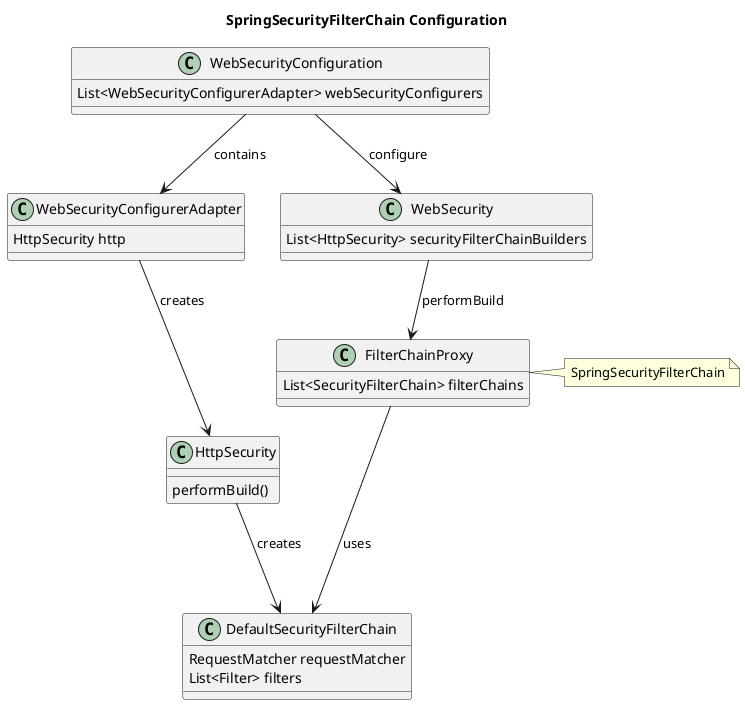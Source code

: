 @startuml
title SpringSecurityFilterChain Configuration

class HttpSecurity {
    performBuild()
}

class WebSecurityConfigurerAdapter {
    HttpSecurity http
}

class WebSecurityConfiguration {
    List<WebSecurityConfigurerAdapter> webSecurityConfigurers
}

class WebSecurity {
    List<HttpSecurity> securityFilterChainBuilders
}

class FilterChainProxy {
    List<SecurityFilterChain> filterChains
}
note right: SpringSecurityFilterChain

class DefaultSecurityFilterChain {
    RequestMatcher requestMatcher
    List<Filter> filters
}

WebSecurityConfiguration --> WebSecurityConfigurerAdapter: contains

WebSecurityConfigurerAdapter --> HttpSecurity: creates

HttpSecurity -> DefaultSecurityFilterChain: creates


WebSecurityConfiguration --> WebSecurity : configure

WebSecurity --> FilterChainProxy: performBuild

FilterChainProxy ---> DefaultSecurityFilterChain: uses
@enduml
